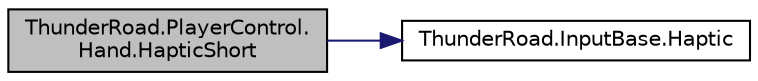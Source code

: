 digraph "ThunderRoad.PlayerControl.Hand.HapticShort"
{
 // LATEX_PDF_SIZE
  edge [fontname="Helvetica",fontsize="10",labelfontname="Helvetica",labelfontsize="10"];
  node [fontname="Helvetica",fontsize="10",shape=record];
  rankdir="LR";
  Node1 [label="ThunderRoad.PlayerControl.\lHand.HapticShort",height=0.2,width=0.4,color="black", fillcolor="grey75", style="filled", fontcolor="black",tooltip="Haptics the short."];
  Node1 -> Node2 [color="midnightblue",fontsize="10",style="solid",fontname="Helvetica"];
  Node2 [label="ThunderRoad.InputBase.Haptic",height=0.2,width=0.4,color="black", fillcolor="white", style="filled",URL="$class_thunder_road_1_1_input_base.html#a416d2d8834ebbb6029b35c07eaece5c4",tooltip="Haptics the specified side."];
}
